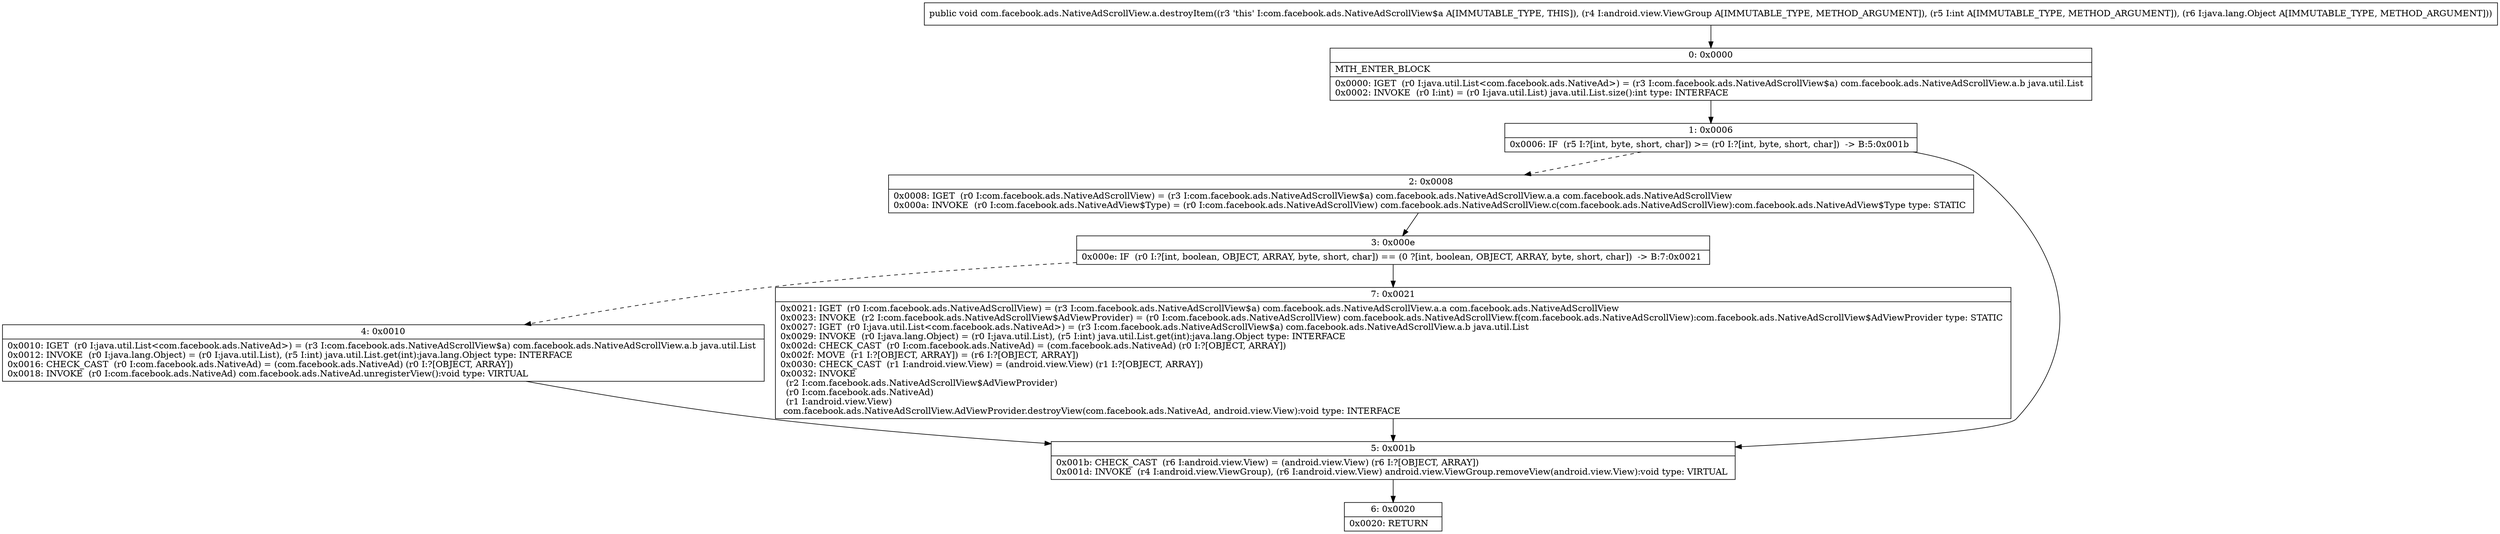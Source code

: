 digraph "CFG forcom.facebook.ads.NativeAdScrollView.a.destroyItem(Landroid\/view\/ViewGroup;ILjava\/lang\/Object;)V" {
Node_0 [shape=record,label="{0\:\ 0x0000|MTH_ENTER_BLOCK\l|0x0000: IGET  (r0 I:java.util.List\<com.facebook.ads.NativeAd\>) = (r3 I:com.facebook.ads.NativeAdScrollView$a) com.facebook.ads.NativeAdScrollView.a.b java.util.List \l0x0002: INVOKE  (r0 I:int) = (r0 I:java.util.List) java.util.List.size():int type: INTERFACE \l}"];
Node_1 [shape=record,label="{1\:\ 0x0006|0x0006: IF  (r5 I:?[int, byte, short, char]) \>= (r0 I:?[int, byte, short, char])  \-\> B:5:0x001b \l}"];
Node_2 [shape=record,label="{2\:\ 0x0008|0x0008: IGET  (r0 I:com.facebook.ads.NativeAdScrollView) = (r3 I:com.facebook.ads.NativeAdScrollView$a) com.facebook.ads.NativeAdScrollView.a.a com.facebook.ads.NativeAdScrollView \l0x000a: INVOKE  (r0 I:com.facebook.ads.NativeAdView$Type) = (r0 I:com.facebook.ads.NativeAdScrollView) com.facebook.ads.NativeAdScrollView.c(com.facebook.ads.NativeAdScrollView):com.facebook.ads.NativeAdView$Type type: STATIC \l}"];
Node_3 [shape=record,label="{3\:\ 0x000e|0x000e: IF  (r0 I:?[int, boolean, OBJECT, ARRAY, byte, short, char]) == (0 ?[int, boolean, OBJECT, ARRAY, byte, short, char])  \-\> B:7:0x0021 \l}"];
Node_4 [shape=record,label="{4\:\ 0x0010|0x0010: IGET  (r0 I:java.util.List\<com.facebook.ads.NativeAd\>) = (r3 I:com.facebook.ads.NativeAdScrollView$a) com.facebook.ads.NativeAdScrollView.a.b java.util.List \l0x0012: INVOKE  (r0 I:java.lang.Object) = (r0 I:java.util.List), (r5 I:int) java.util.List.get(int):java.lang.Object type: INTERFACE \l0x0016: CHECK_CAST  (r0 I:com.facebook.ads.NativeAd) = (com.facebook.ads.NativeAd) (r0 I:?[OBJECT, ARRAY]) \l0x0018: INVOKE  (r0 I:com.facebook.ads.NativeAd) com.facebook.ads.NativeAd.unregisterView():void type: VIRTUAL \l}"];
Node_5 [shape=record,label="{5\:\ 0x001b|0x001b: CHECK_CAST  (r6 I:android.view.View) = (android.view.View) (r6 I:?[OBJECT, ARRAY]) \l0x001d: INVOKE  (r4 I:android.view.ViewGroup), (r6 I:android.view.View) android.view.ViewGroup.removeView(android.view.View):void type: VIRTUAL \l}"];
Node_6 [shape=record,label="{6\:\ 0x0020|0x0020: RETURN   \l}"];
Node_7 [shape=record,label="{7\:\ 0x0021|0x0021: IGET  (r0 I:com.facebook.ads.NativeAdScrollView) = (r3 I:com.facebook.ads.NativeAdScrollView$a) com.facebook.ads.NativeAdScrollView.a.a com.facebook.ads.NativeAdScrollView \l0x0023: INVOKE  (r2 I:com.facebook.ads.NativeAdScrollView$AdViewProvider) = (r0 I:com.facebook.ads.NativeAdScrollView) com.facebook.ads.NativeAdScrollView.f(com.facebook.ads.NativeAdScrollView):com.facebook.ads.NativeAdScrollView$AdViewProvider type: STATIC \l0x0027: IGET  (r0 I:java.util.List\<com.facebook.ads.NativeAd\>) = (r3 I:com.facebook.ads.NativeAdScrollView$a) com.facebook.ads.NativeAdScrollView.a.b java.util.List \l0x0029: INVOKE  (r0 I:java.lang.Object) = (r0 I:java.util.List), (r5 I:int) java.util.List.get(int):java.lang.Object type: INTERFACE \l0x002d: CHECK_CAST  (r0 I:com.facebook.ads.NativeAd) = (com.facebook.ads.NativeAd) (r0 I:?[OBJECT, ARRAY]) \l0x002f: MOVE  (r1 I:?[OBJECT, ARRAY]) = (r6 I:?[OBJECT, ARRAY]) \l0x0030: CHECK_CAST  (r1 I:android.view.View) = (android.view.View) (r1 I:?[OBJECT, ARRAY]) \l0x0032: INVOKE  \l  (r2 I:com.facebook.ads.NativeAdScrollView$AdViewProvider)\l  (r0 I:com.facebook.ads.NativeAd)\l  (r1 I:android.view.View)\l com.facebook.ads.NativeAdScrollView.AdViewProvider.destroyView(com.facebook.ads.NativeAd, android.view.View):void type: INTERFACE \l}"];
MethodNode[shape=record,label="{public void com.facebook.ads.NativeAdScrollView.a.destroyItem((r3 'this' I:com.facebook.ads.NativeAdScrollView$a A[IMMUTABLE_TYPE, THIS]), (r4 I:android.view.ViewGroup A[IMMUTABLE_TYPE, METHOD_ARGUMENT]), (r5 I:int A[IMMUTABLE_TYPE, METHOD_ARGUMENT]), (r6 I:java.lang.Object A[IMMUTABLE_TYPE, METHOD_ARGUMENT])) }"];
MethodNode -> Node_0;
Node_0 -> Node_1;
Node_1 -> Node_2[style=dashed];
Node_1 -> Node_5;
Node_2 -> Node_3;
Node_3 -> Node_4[style=dashed];
Node_3 -> Node_7;
Node_4 -> Node_5;
Node_5 -> Node_6;
Node_7 -> Node_5;
}

